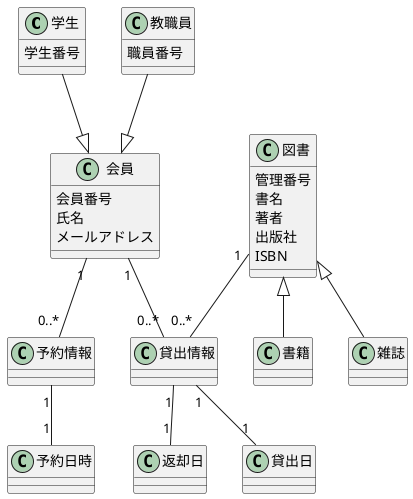 @startuml
!define RECTANGLE class

' 学生と教職員は会員のサブタイプ
RECTANGLE 学生 {
  学生番号
}
RECTANGLE 教職員 {
  職員番号
}
RECTANGLE 会員 {
  会員番号
  氏名
  メールアドレス
}

' 図書関連
RECTANGLE 図書 {
  管理番号
  書名
  著者
  出版社
  ISBN
}
RECTANGLE 書籍
RECTANGLE 雑誌

' 貸出関連
RECTANGLE 貸出情報 {
}
RECTANGLE 貸出日
RECTANGLE 返却日

' 予約関連
RECTANGLE 予約情報 {
}
RECTANGLE 予約日時

' 関係定義
学生 --|> 会員
教職員 --|> 会員

図書 <|-- 書籍
図書 <|-- 雑誌

会員 "1" -- "0..*" 予約情報
予約情報 "1" -- "1" 予約日時

会員 "1" -- "0..*" 貸出情報
図書 "1" -- "0..*" 貸出情報
貸出情報 "1" -- "1" 貸出日
貸出情報 "1" -- "1" 返却日
@enduml
